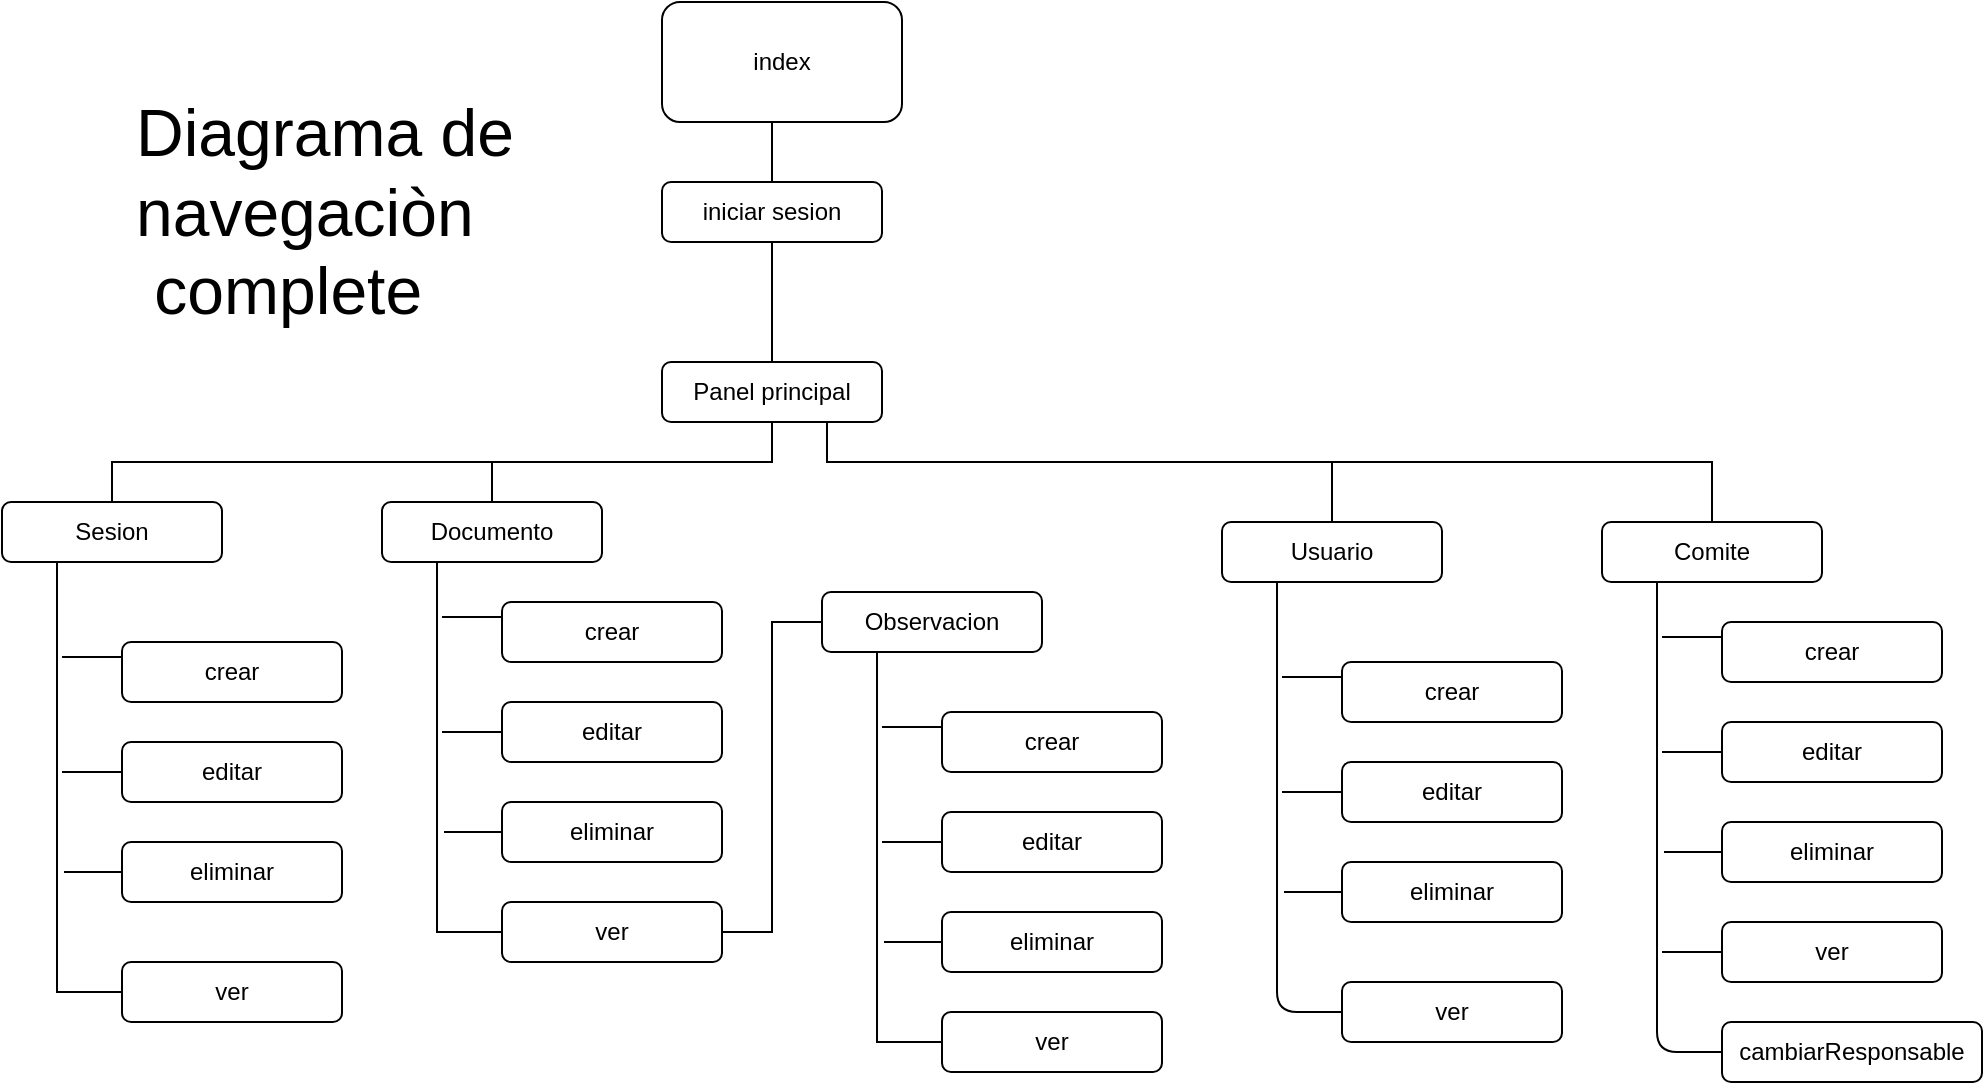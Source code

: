 <mxfile pages="4">
    <diagram id="9fHOdQ3UxAWjC8PaF1d9" name="completo">
        <mxGraphModel dx="548" dy="426" grid="1" gridSize="10" guides="1" tooltips="1" connect="1" arrows="1" fold="1" page="1" pageScale="1" pageWidth="827" pageHeight="1169" math="0" shadow="0">
            <root>
                <mxCell id="0"/>
                <mxCell id="1" parent="0"/>
                <mxCell id="a6P4ygkt9qD2NCZbTxZr-4" style="edgeStyle=orthogonalEdgeStyle;rounded=0;orthogonalLoop=1;jettySize=auto;html=1;exitX=0.5;exitY=1;exitDx=0;exitDy=0;entryX=0.5;entryY=0;entryDx=0;entryDy=0;endArrow=none;endFill=0;" parent="1" source="a6P4ygkt9qD2NCZbTxZr-1" target="a6P4ygkt9qD2NCZbTxZr-3" edge="1">
                    <mxGeometry relative="1" as="geometry"/>
                </mxCell>
                <mxCell id="a6P4ygkt9qD2NCZbTxZr-1" value="index" style="rounded=1;whiteSpace=wrap;html=1;" parent="1" vertex="1">
                    <mxGeometry x="360" y="20" width="120" height="60" as="geometry"/>
                </mxCell>
                <mxCell id="a6P4ygkt9qD2NCZbTxZr-3" value="iniciar sesion" style="rounded=1;whiteSpace=wrap;html=1;" parent="1" vertex="1">
                    <mxGeometry x="360" y="110" width="110" height="30" as="geometry"/>
                </mxCell>
                <mxCell id="a6P4ygkt9qD2NCZbTxZr-65" style="edgeStyle=orthogonalEdgeStyle;rounded=0;orthogonalLoop=1;jettySize=auto;html=1;exitX=0.5;exitY=1;exitDx=0;exitDy=0;endArrow=none;endFill=0;" parent="1" source="a6P4ygkt9qD2NCZbTxZr-32" target="a6P4ygkt9qD2NCZbTxZr-46" edge="1">
                    <mxGeometry relative="1" as="geometry"/>
                </mxCell>
                <mxCell id="a6P4ygkt9qD2NCZbTxZr-67" style="edgeStyle=orthogonalEdgeStyle;rounded=0;orthogonalLoop=1;jettySize=auto;html=1;exitX=0.5;exitY=0;exitDx=0;exitDy=0;entryX=0.5;entryY=1;entryDx=0;entryDy=0;endArrow=none;endFill=0;" parent="1" source="a6P4ygkt9qD2NCZbTxZr-32" target="a6P4ygkt9qD2NCZbTxZr-3" edge="1">
                    <mxGeometry relative="1" as="geometry"/>
                </mxCell>
                <mxCell id="a6P4ygkt9qD2NCZbTxZr-32" value="Panel principal" style="rounded=1;whiteSpace=wrap;html=1;" parent="1" vertex="1">
                    <mxGeometry x="360" y="200" width="110" height="30" as="geometry"/>
                </mxCell>
                <mxCell id="a6P4ygkt9qD2NCZbTxZr-43" style="edgeStyle=orthogonalEdgeStyle;rounded=0;orthogonalLoop=1;jettySize=auto;html=1;exitX=0.25;exitY=1;exitDx=0;exitDy=0;entryX=0;entryY=0.5;entryDx=0;entryDy=0;endArrow=none;endFill=0;" parent="1" source="a6P4ygkt9qD2NCZbTxZr-34" target="a6P4ygkt9qD2NCZbTxZr-42" edge="1">
                    <mxGeometry relative="1" as="geometry"/>
                </mxCell>
                <mxCell id="a6P4ygkt9qD2NCZbTxZr-66" style="edgeStyle=orthogonalEdgeStyle;rounded=0;orthogonalLoop=1;jettySize=auto;html=1;exitX=0.5;exitY=0;exitDx=0;exitDy=0;endArrow=none;endFill=0;" parent="1" source="a6P4ygkt9qD2NCZbTxZr-34" edge="1">
                    <mxGeometry relative="1" as="geometry">
                        <mxPoint x="275" y="250" as="targetPoint"/>
                    </mxGeometry>
                </mxCell>
                <mxCell id="a6P4ygkt9qD2NCZbTxZr-34" value="Documento" style="rounded=1;whiteSpace=wrap;html=1;" parent="1" vertex="1">
                    <mxGeometry x="220" y="270" width="110" height="30" as="geometry"/>
                </mxCell>
                <mxCell id="a6P4ygkt9qD2NCZbTxZr-64" style="edgeStyle=orthogonalEdgeStyle;rounded=0;orthogonalLoop=1;jettySize=auto;html=1;exitX=1;exitY=0.5;exitDx=0;exitDy=0;entryX=0;entryY=0.5;entryDx=0;entryDy=0;endArrow=none;endFill=0;" parent="1" source="a6P4ygkt9qD2NCZbTxZr-42" target="a6P4ygkt9qD2NCZbTxZr-55" edge="1">
                    <mxGeometry relative="1" as="geometry"/>
                </mxCell>
                <mxCell id="a6P4ygkt9qD2NCZbTxZr-42" value="ver" style="rounded=1;whiteSpace=wrap;html=1;" parent="1" vertex="1">
                    <mxGeometry x="280" y="470" width="110" height="30" as="geometry"/>
                </mxCell>
                <mxCell id="a6P4ygkt9qD2NCZbTxZr-45" style="edgeStyle=orthogonalEdgeStyle;rounded=0;orthogonalLoop=1;jettySize=auto;html=1;exitX=0.25;exitY=1;exitDx=0;exitDy=0;entryX=0;entryY=0.5;entryDx=0;entryDy=0;endArrow=none;endFill=0;" parent="1" source="a6P4ygkt9qD2NCZbTxZr-46" target="a6P4ygkt9qD2NCZbTxZr-53" edge="1">
                    <mxGeometry relative="1" as="geometry"/>
                </mxCell>
                <mxCell id="a6P4ygkt9qD2NCZbTxZr-46" value="Sesion" style="rounded=1;whiteSpace=wrap;html=1;" parent="1" vertex="1">
                    <mxGeometry x="30" y="270" width="110" height="30" as="geometry"/>
                </mxCell>
                <mxCell id="a6P4ygkt9qD2NCZbTxZr-53" value="ver" style="rounded=1;whiteSpace=wrap;html=1;" parent="1" vertex="1">
                    <mxGeometry x="90" y="500" width="110" height="30" as="geometry"/>
                </mxCell>
                <mxCell id="a6P4ygkt9qD2NCZbTxZr-54" style="edgeStyle=orthogonalEdgeStyle;rounded=0;orthogonalLoop=1;jettySize=auto;html=1;exitX=0.25;exitY=1;exitDx=0;exitDy=0;entryX=0;entryY=0.5;entryDx=0;entryDy=0;endArrow=none;endFill=0;" parent="1" source="a6P4ygkt9qD2NCZbTxZr-55" target="a6P4ygkt9qD2NCZbTxZr-62" edge="1">
                    <mxGeometry relative="1" as="geometry"/>
                </mxCell>
                <mxCell id="a6P4ygkt9qD2NCZbTxZr-55" value="Observacion" style="rounded=1;whiteSpace=wrap;html=1;" parent="1" vertex="1">
                    <mxGeometry x="440" y="315" width="110" height="30" as="geometry"/>
                </mxCell>
                <mxCell id="a6P4ygkt9qD2NCZbTxZr-56" style="edgeStyle=orthogonalEdgeStyle;rounded=0;orthogonalLoop=1;jettySize=auto;html=1;exitX=0;exitY=0.25;exitDx=0;exitDy=0;endArrow=none;endFill=0;" parent="1" source="a6P4ygkt9qD2NCZbTxZr-57" edge="1">
                    <mxGeometry relative="1" as="geometry">
                        <mxPoint x="470" y="383" as="targetPoint"/>
                    </mxGeometry>
                </mxCell>
                <mxCell id="a6P4ygkt9qD2NCZbTxZr-57" value="crear" style="rounded=1;whiteSpace=wrap;html=1;" parent="1" vertex="1">
                    <mxGeometry x="500" y="375" width="110" height="30" as="geometry"/>
                </mxCell>
                <mxCell id="a6P4ygkt9qD2NCZbTxZr-58" style="edgeStyle=orthogonalEdgeStyle;rounded=0;orthogonalLoop=1;jettySize=auto;html=1;exitX=0;exitY=0.5;exitDx=0;exitDy=0;endArrow=none;endFill=0;" parent="1" source="a6P4ygkt9qD2NCZbTxZr-59" edge="1">
                    <mxGeometry relative="1" as="geometry">
                        <mxPoint x="470" y="440" as="targetPoint"/>
                    </mxGeometry>
                </mxCell>
                <mxCell id="a6P4ygkt9qD2NCZbTxZr-59" value="editar" style="rounded=1;whiteSpace=wrap;html=1;" parent="1" vertex="1">
                    <mxGeometry x="500" y="425" width="110" height="30" as="geometry"/>
                </mxCell>
                <mxCell id="a6P4ygkt9qD2NCZbTxZr-60" style="edgeStyle=orthogonalEdgeStyle;rounded=0;orthogonalLoop=1;jettySize=auto;html=1;exitX=0;exitY=0.5;exitDx=0;exitDy=0;endArrow=none;endFill=0;" parent="1" source="a6P4ygkt9qD2NCZbTxZr-61" edge="1">
                    <mxGeometry relative="1" as="geometry">
                        <mxPoint x="471" y="490" as="targetPoint"/>
                    </mxGeometry>
                </mxCell>
                <mxCell id="a6P4ygkt9qD2NCZbTxZr-61" value="eliminar" style="rounded=1;whiteSpace=wrap;html=1;" parent="1" vertex="1">
                    <mxGeometry x="500" y="475" width="110" height="30" as="geometry"/>
                </mxCell>
                <mxCell id="a6P4ygkt9qD2NCZbTxZr-62" value="ver" style="rounded=1;whiteSpace=wrap;html=1;" parent="1" vertex="1">
                    <mxGeometry x="500" y="525" width="110" height="30" as="geometry"/>
                </mxCell>
                <mxCell id="dcE9XTPxHF8bIKe-VJWK-1" style="edgeStyle=orthogonalEdgeStyle;rounded=0;orthogonalLoop=1;jettySize=auto;html=1;exitX=0;exitY=0.25;exitDx=0;exitDy=0;endArrow=none;endFill=0;" parent="1" source="dcE9XTPxHF8bIKe-VJWK-2" edge="1">
                    <mxGeometry relative="1" as="geometry">
                        <mxPoint x="250" y="328" as="targetPoint"/>
                    </mxGeometry>
                </mxCell>
                <mxCell id="dcE9XTPxHF8bIKe-VJWK-2" value="crear" style="rounded=1;whiteSpace=wrap;html=1;" parent="1" vertex="1">
                    <mxGeometry x="280" y="320" width="110" height="30" as="geometry"/>
                </mxCell>
                <mxCell id="dcE9XTPxHF8bIKe-VJWK-3" style="edgeStyle=orthogonalEdgeStyle;rounded=0;orthogonalLoop=1;jettySize=auto;html=1;exitX=0;exitY=0.5;exitDx=0;exitDy=0;endArrow=none;endFill=0;" parent="1" source="dcE9XTPxHF8bIKe-VJWK-4" edge="1">
                    <mxGeometry relative="1" as="geometry">
                        <mxPoint x="250" y="385" as="targetPoint"/>
                    </mxGeometry>
                </mxCell>
                <mxCell id="dcE9XTPxHF8bIKe-VJWK-4" value="editar" style="rounded=1;whiteSpace=wrap;html=1;" parent="1" vertex="1">
                    <mxGeometry x="280" y="370" width="110" height="30" as="geometry"/>
                </mxCell>
                <mxCell id="dcE9XTPxHF8bIKe-VJWK-5" style="edgeStyle=orthogonalEdgeStyle;rounded=0;orthogonalLoop=1;jettySize=auto;html=1;exitX=0;exitY=0.5;exitDx=0;exitDy=0;endArrow=none;endFill=0;" parent="1" source="dcE9XTPxHF8bIKe-VJWK-6" edge="1">
                    <mxGeometry relative="1" as="geometry">
                        <mxPoint x="251" y="435" as="targetPoint"/>
                    </mxGeometry>
                </mxCell>
                <mxCell id="dcE9XTPxHF8bIKe-VJWK-6" value="eliminar" style="rounded=1;whiteSpace=wrap;html=1;" parent="1" vertex="1">
                    <mxGeometry x="280" y="420" width="110" height="30" as="geometry"/>
                </mxCell>
                <mxCell id="dcE9XTPxHF8bIKe-VJWK-19" style="edgeStyle=orthogonalEdgeStyle;rounded=0;orthogonalLoop=1;jettySize=auto;html=1;exitX=0;exitY=0.25;exitDx=0;exitDy=0;endArrow=none;endFill=0;" parent="1" source="dcE9XTPxHF8bIKe-VJWK-20" edge="1">
                    <mxGeometry relative="1" as="geometry">
                        <mxPoint x="60" y="348" as="targetPoint"/>
                    </mxGeometry>
                </mxCell>
                <mxCell id="dcE9XTPxHF8bIKe-VJWK-20" value="crear" style="rounded=1;whiteSpace=wrap;html=1;" parent="1" vertex="1">
                    <mxGeometry x="90" y="340" width="110" height="30" as="geometry"/>
                </mxCell>
                <mxCell id="dcE9XTPxHF8bIKe-VJWK-21" style="edgeStyle=orthogonalEdgeStyle;rounded=0;orthogonalLoop=1;jettySize=auto;html=1;exitX=0;exitY=0.5;exitDx=0;exitDy=0;endArrow=none;endFill=0;" parent="1" source="dcE9XTPxHF8bIKe-VJWK-22" edge="1">
                    <mxGeometry relative="1" as="geometry">
                        <mxPoint x="60" y="405" as="targetPoint"/>
                    </mxGeometry>
                </mxCell>
                <mxCell id="dcE9XTPxHF8bIKe-VJWK-22" value="editar" style="rounded=1;whiteSpace=wrap;html=1;" parent="1" vertex="1">
                    <mxGeometry x="90" y="390" width="110" height="30" as="geometry"/>
                </mxCell>
                <mxCell id="dcE9XTPxHF8bIKe-VJWK-23" style="edgeStyle=orthogonalEdgeStyle;rounded=0;orthogonalLoop=1;jettySize=auto;html=1;exitX=0;exitY=0.5;exitDx=0;exitDy=0;endArrow=none;endFill=0;" parent="1" source="dcE9XTPxHF8bIKe-VJWK-24" edge="1">
                    <mxGeometry relative="1" as="geometry">
                        <mxPoint x="61" y="455" as="targetPoint"/>
                    </mxGeometry>
                </mxCell>
                <mxCell id="dcE9XTPxHF8bIKe-VJWK-24" value="eliminar" style="rounded=1;whiteSpace=wrap;html=1;" parent="1" vertex="1">
                    <mxGeometry x="90" y="440" width="110" height="30" as="geometry"/>
                </mxCell>
                <mxCell id="WaPpYcPQ4JmIxxQoSLb1-1" value="&lt;font style=&quot;font-size: 33px;&quot;&gt;Diagrama de &lt;br&gt;navegaciòn&lt;br&gt;&amp;nbsp;complete&lt;/font&gt;" style="text;html=1;align=left;verticalAlign=middle;resizable=0;points=[];autosize=1;strokeColor=none;fillColor=none;rounded=1;" parent="1" vertex="1">
                    <mxGeometry x="95" y="90" width="200" height="70" as="geometry"/>
                </mxCell>
                <mxCell id="Rpd68N-dvQxp9vi33j69-1" style="edgeStyle=orthogonalEdgeStyle;rounded=1;orthogonalLoop=1;jettySize=auto;html=1;exitX=0.25;exitY=1;exitDx=0;exitDy=0;entryX=0;entryY=0.5;entryDx=0;entryDy=0;endArrow=none;endFill=0;" parent="1" source="Rpd68N-dvQxp9vi33j69-2" target="Rpd68N-dvQxp9vi33j69-3" edge="1">
                    <mxGeometry relative="1" as="geometry"/>
                </mxCell>
                <mxCell id="Rpd68N-dvQxp9vi33j69-21" style="edgeStyle=orthogonalEdgeStyle;rounded=0;orthogonalLoop=1;jettySize=auto;html=1;exitX=0.5;exitY=0;exitDx=0;exitDy=0;entryX=0.75;entryY=1;entryDx=0;entryDy=0;endArrow=none;endFill=0;" parent="1" source="Rpd68N-dvQxp9vi33j69-2" target="a6P4ygkt9qD2NCZbTxZr-32" edge="1">
                    <mxGeometry relative="1" as="geometry">
                        <Array as="points">
                            <mxPoint x="885" y="250"/>
                            <mxPoint x="443" y="250"/>
                        </Array>
                    </mxGeometry>
                </mxCell>
                <mxCell id="Rpd68N-dvQxp9vi33j69-2" value="Comite" style="rounded=1;whiteSpace=wrap;html=1;" parent="1" vertex="1">
                    <mxGeometry x="830" y="280" width="110" height="30" as="geometry"/>
                </mxCell>
                <mxCell id="Rpd68N-dvQxp9vi33j69-3" value="cambiarResponsable" style="rounded=1;whiteSpace=wrap;html=1;" parent="1" vertex="1">
                    <mxGeometry x="890" y="530" width="130" height="30" as="geometry"/>
                </mxCell>
                <mxCell id="Rpd68N-dvQxp9vi33j69-4" style="edgeStyle=orthogonalEdgeStyle;rounded=1;orthogonalLoop=1;jettySize=auto;html=1;exitX=0.25;exitY=1;exitDx=0;exitDy=0;entryX=0;entryY=0.5;entryDx=0;entryDy=0;endArrow=none;endFill=0;" parent="1" source="Rpd68N-dvQxp9vi33j69-5" target="Rpd68N-dvQxp9vi33j69-6" edge="1">
                    <mxGeometry relative="1" as="geometry"/>
                </mxCell>
                <mxCell id="Rpd68N-dvQxp9vi33j69-23" style="edgeStyle=orthogonalEdgeStyle;rounded=0;orthogonalLoop=1;jettySize=auto;html=1;exitX=0.5;exitY=0;exitDx=0;exitDy=0;endArrow=none;endFill=0;" parent="1" source="Rpd68N-dvQxp9vi33j69-5" edge="1">
                    <mxGeometry relative="1" as="geometry">
                        <mxPoint x="695" y="250" as="targetPoint"/>
                    </mxGeometry>
                </mxCell>
                <mxCell id="Rpd68N-dvQxp9vi33j69-5" value="Usuario" style="rounded=1;whiteSpace=wrap;html=1;" parent="1" vertex="1">
                    <mxGeometry x="640" y="280" width="110" height="30" as="geometry"/>
                </mxCell>
                <mxCell id="Rpd68N-dvQxp9vi33j69-6" value="ver" style="rounded=1;whiteSpace=wrap;html=1;" parent="1" vertex="1">
                    <mxGeometry x="700" y="510" width="110" height="30" as="geometry"/>
                </mxCell>
                <mxCell id="Rpd68N-dvQxp9vi33j69-7" style="edgeStyle=orthogonalEdgeStyle;rounded=1;orthogonalLoop=1;jettySize=auto;html=1;exitX=0;exitY=0.25;exitDx=0;exitDy=0;endArrow=none;endFill=0;" parent="1" source="Rpd68N-dvQxp9vi33j69-8" edge="1">
                    <mxGeometry relative="1" as="geometry">
                        <mxPoint x="860" y="338" as="targetPoint"/>
                    </mxGeometry>
                </mxCell>
                <mxCell id="Rpd68N-dvQxp9vi33j69-8" value="crear" style="rounded=1;whiteSpace=wrap;html=1;" parent="1" vertex="1">
                    <mxGeometry x="890" y="330" width="110" height="30" as="geometry"/>
                </mxCell>
                <mxCell id="Rpd68N-dvQxp9vi33j69-9" style="edgeStyle=orthogonalEdgeStyle;rounded=1;orthogonalLoop=1;jettySize=auto;html=1;exitX=0;exitY=0.5;exitDx=0;exitDy=0;endArrow=none;endFill=0;" parent="1" source="Rpd68N-dvQxp9vi33j69-10" edge="1">
                    <mxGeometry relative="1" as="geometry">
                        <mxPoint x="860" y="395" as="targetPoint"/>
                    </mxGeometry>
                </mxCell>
                <mxCell id="Rpd68N-dvQxp9vi33j69-10" value="editar" style="rounded=1;whiteSpace=wrap;html=1;" parent="1" vertex="1">
                    <mxGeometry x="890" y="380" width="110" height="30" as="geometry"/>
                </mxCell>
                <mxCell id="Rpd68N-dvQxp9vi33j69-11" style="edgeStyle=orthogonalEdgeStyle;rounded=1;orthogonalLoop=1;jettySize=auto;html=1;exitX=0;exitY=0.5;exitDx=0;exitDy=0;endArrow=none;endFill=0;" parent="1" source="Rpd68N-dvQxp9vi33j69-12" edge="1">
                    <mxGeometry relative="1" as="geometry">
                        <mxPoint x="861" y="445" as="targetPoint"/>
                    </mxGeometry>
                </mxCell>
                <mxCell id="Rpd68N-dvQxp9vi33j69-12" value="eliminar" style="rounded=1;whiteSpace=wrap;html=1;" parent="1" vertex="1">
                    <mxGeometry x="890" y="430" width="110" height="30" as="geometry"/>
                </mxCell>
                <mxCell id="Rpd68N-dvQxp9vi33j69-13" style="edgeStyle=orthogonalEdgeStyle;rounded=1;orthogonalLoop=1;jettySize=auto;html=1;exitX=0;exitY=0.25;exitDx=0;exitDy=0;endArrow=none;endFill=0;" parent="1" source="Rpd68N-dvQxp9vi33j69-14" edge="1">
                    <mxGeometry relative="1" as="geometry">
                        <mxPoint x="670" y="358" as="targetPoint"/>
                    </mxGeometry>
                </mxCell>
                <mxCell id="Rpd68N-dvQxp9vi33j69-14" value="crear" style="rounded=1;whiteSpace=wrap;html=1;" parent="1" vertex="1">
                    <mxGeometry x="700" y="350" width="110" height="30" as="geometry"/>
                </mxCell>
                <mxCell id="Rpd68N-dvQxp9vi33j69-15" style="edgeStyle=orthogonalEdgeStyle;rounded=1;orthogonalLoop=1;jettySize=auto;html=1;exitX=0;exitY=0.5;exitDx=0;exitDy=0;endArrow=none;endFill=0;" parent="1" source="Rpd68N-dvQxp9vi33j69-16" edge="1">
                    <mxGeometry relative="1" as="geometry">
                        <mxPoint x="670" y="415" as="targetPoint"/>
                    </mxGeometry>
                </mxCell>
                <mxCell id="Rpd68N-dvQxp9vi33j69-16" value="editar" style="rounded=1;whiteSpace=wrap;html=1;" parent="1" vertex="1">
                    <mxGeometry x="700" y="400" width="110" height="30" as="geometry"/>
                </mxCell>
                <mxCell id="Rpd68N-dvQxp9vi33j69-17" style="edgeStyle=orthogonalEdgeStyle;rounded=1;orthogonalLoop=1;jettySize=auto;html=1;exitX=0;exitY=0.5;exitDx=0;exitDy=0;endArrow=none;endFill=0;" parent="1" source="Rpd68N-dvQxp9vi33j69-18" edge="1">
                    <mxGeometry relative="1" as="geometry">
                        <mxPoint x="671" y="465" as="targetPoint"/>
                    </mxGeometry>
                </mxCell>
                <mxCell id="Rpd68N-dvQxp9vi33j69-18" value="eliminar" style="rounded=1;whiteSpace=wrap;html=1;" parent="1" vertex="1">
                    <mxGeometry x="700" y="450" width="110" height="30" as="geometry"/>
                </mxCell>
                <mxCell id="Rpd68N-dvQxp9vi33j69-19" style="edgeStyle=orthogonalEdgeStyle;rounded=1;orthogonalLoop=1;jettySize=auto;html=1;exitX=0;exitY=0.5;exitDx=0;exitDy=0;endArrow=none;endFill=0;" parent="1" source="Rpd68N-dvQxp9vi33j69-20" edge="1">
                    <mxGeometry relative="1" as="geometry">
                        <mxPoint x="860" y="495" as="targetPoint"/>
                    </mxGeometry>
                </mxCell>
                <mxCell id="Rpd68N-dvQxp9vi33j69-20" value="ver" style="rounded=1;whiteSpace=wrap;html=1;" parent="1" vertex="1">
                    <mxGeometry x="890" y="480" width="110" height="30" as="geometry"/>
                </mxCell>
            </root>
        </mxGraphModel>
    </diagram>
    <diagram id="g_sGbNfbyA7Xp6G8sX6l" name="miembro">
        <mxGraphModel dx="548" dy="426" grid="1" gridSize="10" guides="1" tooltips="1" connect="1" arrows="1" fold="1" page="1" pageScale="1" pageWidth="827" pageHeight="1169" math="0" shadow="0">
            <root>
                <mxCell id="Cv8GT7_U2edV0fIswB9a-0"/>
                <mxCell id="Cv8GT7_U2edV0fIswB9a-1" parent="Cv8GT7_U2edV0fIswB9a-0"/>
                <mxCell id="31vKIqLDI2SIrUY8uzIa-0" style="edgeStyle=orthogonalEdgeStyle;rounded=0;orthogonalLoop=1;jettySize=auto;html=1;exitX=0.5;exitY=1;exitDx=0;exitDy=0;entryX=0.5;entryY=0;entryDx=0;entryDy=0;endArrow=none;endFill=0;" parent="Cv8GT7_U2edV0fIswB9a-1" source="31vKIqLDI2SIrUY8uzIa-1" target="31vKIqLDI2SIrUY8uzIa-2" edge="1">
                    <mxGeometry relative="1" as="geometry"/>
                </mxCell>
                <mxCell id="31vKIqLDI2SIrUY8uzIa-1" value="index" style="rounded=1;whiteSpace=wrap;html=1;" parent="Cv8GT7_U2edV0fIswB9a-1" vertex="1">
                    <mxGeometry x="390" y="20" width="120" height="60" as="geometry"/>
                </mxCell>
                <mxCell id="31vKIqLDI2SIrUY8uzIa-2" value="iniciar sesion" style="rounded=1;whiteSpace=wrap;html=1;" parent="Cv8GT7_U2edV0fIswB9a-1" vertex="1">
                    <mxGeometry x="390" y="110" width="110" height="30" as="geometry"/>
                </mxCell>
                <mxCell id="31vKIqLDI2SIrUY8uzIa-3" style="edgeStyle=orthogonalEdgeStyle;rounded=0;orthogonalLoop=1;jettySize=auto;html=1;exitX=0.5;exitY=1;exitDx=0;exitDy=0;endArrow=none;endFill=0;" parent="Cv8GT7_U2edV0fIswB9a-1" source="31vKIqLDI2SIrUY8uzIa-5" target="31vKIqLDI2SIrUY8uzIa-12" edge="1">
                    <mxGeometry relative="1" as="geometry"/>
                </mxCell>
                <mxCell id="31vKIqLDI2SIrUY8uzIa-4" style="edgeStyle=orthogonalEdgeStyle;rounded=0;orthogonalLoop=1;jettySize=auto;html=1;exitX=0.5;exitY=0;exitDx=0;exitDy=0;entryX=0.5;entryY=1;entryDx=0;entryDy=0;endArrow=none;endFill=0;" parent="Cv8GT7_U2edV0fIswB9a-1" source="31vKIqLDI2SIrUY8uzIa-5" target="31vKIqLDI2SIrUY8uzIa-2" edge="1">
                    <mxGeometry relative="1" as="geometry"/>
                </mxCell>
                <mxCell id="31vKIqLDI2SIrUY8uzIa-5" value="Panel principal" style="rounded=1;whiteSpace=wrap;html=1;" parent="Cv8GT7_U2edV0fIswB9a-1" vertex="1">
                    <mxGeometry x="390" y="200" width="110" height="30" as="geometry"/>
                </mxCell>
                <mxCell id="31vKIqLDI2SIrUY8uzIa-6" style="edgeStyle=orthogonalEdgeStyle;rounded=0;orthogonalLoop=1;jettySize=auto;html=1;exitX=0.25;exitY=1;exitDx=0;exitDy=0;entryX=0;entryY=0.5;entryDx=0;entryDy=0;endArrow=none;endFill=0;" parent="Cv8GT7_U2edV0fIswB9a-1" source="31vKIqLDI2SIrUY8uzIa-8" target="31vKIqLDI2SIrUY8uzIa-10" edge="1">
                    <mxGeometry relative="1" as="geometry"/>
                </mxCell>
                <mxCell id="31vKIqLDI2SIrUY8uzIa-7" style="edgeStyle=orthogonalEdgeStyle;rounded=0;orthogonalLoop=1;jettySize=auto;html=1;exitX=0.5;exitY=0;exitDx=0;exitDy=0;endArrow=none;endFill=0;" parent="Cv8GT7_U2edV0fIswB9a-1" source="31vKIqLDI2SIrUY8uzIa-8" edge="1">
                    <mxGeometry relative="1" as="geometry">
                        <mxPoint x="305" y="250" as="targetPoint"/>
                    </mxGeometry>
                </mxCell>
                <mxCell id="31vKIqLDI2SIrUY8uzIa-8" value="Documento" style="rounded=1;whiteSpace=wrap;html=1;" parent="Cv8GT7_U2edV0fIswB9a-1" vertex="1">
                    <mxGeometry x="250" y="270" width="110" height="30" as="geometry"/>
                </mxCell>
                <mxCell id="31vKIqLDI2SIrUY8uzIa-9" style="edgeStyle=orthogonalEdgeStyle;rounded=0;orthogonalLoop=1;jettySize=auto;html=1;exitX=1;exitY=0.5;exitDx=0;exitDy=0;entryX=0;entryY=0.5;entryDx=0;entryDy=0;endArrow=none;endFill=0;" parent="Cv8GT7_U2edV0fIswB9a-1" source="31vKIqLDI2SIrUY8uzIa-10" target="31vKIqLDI2SIrUY8uzIa-15" edge="1">
                    <mxGeometry relative="1" as="geometry"/>
                </mxCell>
                <mxCell id="31vKIqLDI2SIrUY8uzIa-10" value="ver" style="rounded=1;whiteSpace=wrap;html=1;" parent="Cv8GT7_U2edV0fIswB9a-1" vertex="1">
                    <mxGeometry x="390" y="320" width="110" height="30" as="geometry"/>
                </mxCell>
                <mxCell id="31vKIqLDI2SIrUY8uzIa-11" style="edgeStyle=orthogonalEdgeStyle;rounded=0;orthogonalLoop=1;jettySize=auto;html=1;exitX=0.25;exitY=1;exitDx=0;exitDy=0;entryX=0;entryY=0.5;entryDx=0;entryDy=0;endArrow=none;endFill=0;" parent="Cv8GT7_U2edV0fIswB9a-1" source="31vKIqLDI2SIrUY8uzIa-12" target="31vKIqLDI2SIrUY8uzIa-13" edge="1">
                    <mxGeometry relative="1" as="geometry"/>
                </mxCell>
                <mxCell id="31vKIqLDI2SIrUY8uzIa-12" value="Sesion" style="rounded=1;whiteSpace=wrap;html=1;" parent="Cv8GT7_U2edV0fIswB9a-1" vertex="1">
                    <mxGeometry x="60" y="270" width="110" height="30" as="geometry"/>
                </mxCell>
                <mxCell id="31vKIqLDI2SIrUY8uzIa-13" value="ver" style="rounded=1;whiteSpace=wrap;html=1;" parent="Cv8GT7_U2edV0fIswB9a-1" vertex="1">
                    <mxGeometry x="110" y="320" width="110" height="30" as="geometry"/>
                </mxCell>
                <mxCell id="31vKIqLDI2SIrUY8uzIa-14" style="edgeStyle=orthogonalEdgeStyle;rounded=0;orthogonalLoop=1;jettySize=auto;html=1;exitX=0.25;exitY=1;exitDx=0;exitDy=0;entryX=0;entryY=0.5;entryDx=0;entryDy=0;endArrow=none;endFill=0;" parent="Cv8GT7_U2edV0fIswB9a-1" source="31vKIqLDI2SIrUY8uzIa-15" target="31vKIqLDI2SIrUY8uzIa-22" edge="1">
                    <mxGeometry relative="1" as="geometry"/>
                </mxCell>
                <mxCell id="31vKIqLDI2SIrUY8uzIa-15" value="Observacion" style="rounded=1;whiteSpace=wrap;html=1;" parent="Cv8GT7_U2edV0fIswB9a-1" vertex="1">
                    <mxGeometry x="570" y="165" width="110" height="30" as="geometry"/>
                </mxCell>
                <mxCell id="31vKIqLDI2SIrUY8uzIa-16" style="edgeStyle=orthogonalEdgeStyle;rounded=0;orthogonalLoop=1;jettySize=auto;html=1;exitX=0;exitY=0.25;exitDx=0;exitDy=0;endArrow=none;endFill=0;" parent="Cv8GT7_U2edV0fIswB9a-1" source="31vKIqLDI2SIrUY8uzIa-17" edge="1">
                    <mxGeometry relative="1" as="geometry">
                        <mxPoint x="600" y="233" as="targetPoint"/>
                    </mxGeometry>
                </mxCell>
                <mxCell id="31vKIqLDI2SIrUY8uzIa-17" value="crear" style="rounded=1;whiteSpace=wrap;html=1;" parent="Cv8GT7_U2edV0fIswB9a-1" vertex="1">
                    <mxGeometry x="630" y="225" width="110" height="30" as="geometry"/>
                </mxCell>
                <mxCell id="31vKIqLDI2SIrUY8uzIa-18" style="edgeStyle=orthogonalEdgeStyle;rounded=0;orthogonalLoop=1;jettySize=auto;html=1;exitX=0;exitY=0.5;exitDx=0;exitDy=0;endArrow=none;endFill=0;" parent="Cv8GT7_U2edV0fIswB9a-1" source="31vKIqLDI2SIrUY8uzIa-19" edge="1">
                    <mxGeometry relative="1" as="geometry">
                        <mxPoint x="600" y="290" as="targetPoint"/>
                    </mxGeometry>
                </mxCell>
                <mxCell id="31vKIqLDI2SIrUY8uzIa-19" value="editar" style="rounded=1;whiteSpace=wrap;html=1;" parent="Cv8GT7_U2edV0fIswB9a-1" vertex="1">
                    <mxGeometry x="630" y="275" width="110" height="30" as="geometry"/>
                </mxCell>
                <mxCell id="31vKIqLDI2SIrUY8uzIa-20" style="edgeStyle=orthogonalEdgeStyle;rounded=0;orthogonalLoop=1;jettySize=auto;html=1;exitX=0;exitY=0.5;exitDx=0;exitDy=0;endArrow=none;endFill=0;" parent="Cv8GT7_U2edV0fIswB9a-1" source="31vKIqLDI2SIrUY8uzIa-21" edge="1">
                    <mxGeometry relative="1" as="geometry">
                        <mxPoint x="601" y="340" as="targetPoint"/>
                    </mxGeometry>
                </mxCell>
                <mxCell id="31vKIqLDI2SIrUY8uzIa-21" value="eliminar" style="rounded=1;whiteSpace=wrap;html=1;" parent="Cv8GT7_U2edV0fIswB9a-1" vertex="1">
                    <mxGeometry x="630" y="325" width="110" height="30" as="geometry"/>
                </mxCell>
                <mxCell id="31vKIqLDI2SIrUY8uzIa-22" value="ver" style="rounded=1;whiteSpace=wrap;html=1;" parent="Cv8GT7_U2edV0fIswB9a-1" vertex="1">
                    <mxGeometry x="630" y="375" width="110" height="30" as="geometry"/>
                </mxCell>
                <mxCell id="31vKIqLDI2SIrUY8uzIa-23" value="&lt;font style=&quot;font-size: 33px;&quot;&gt;Miembro&lt;/font&gt;" style="text;html=1;align=center;verticalAlign=middle;resizable=0;points=[];autosize=1;strokeColor=none;fillColor=none;rounded=1;" parent="Cv8GT7_U2edV0fIswB9a-1" vertex="1">
                    <mxGeometry x="140" y="110" width="140" height="30" as="geometry"/>
                </mxCell>
            </root>
        </mxGraphModel>
    </diagram>
    <diagram id="G-ujr9ZBBBnkSzVr7iEF" name="responsable">
        <mxGraphModel dx="548" dy="426" grid="1" gridSize="10" guides="1" tooltips="1" connect="1" arrows="1" fold="1" page="1" pageScale="1" pageWidth="827" pageHeight="1169" math="0" shadow="0">
            <root>
                <mxCell id="fcdfDb8ShnUz88SvbbPk-0"/>
                <mxCell id="fcdfDb8ShnUz88SvbbPk-1" parent="fcdfDb8ShnUz88SvbbPk-0"/>
                <mxCell id="iOkUQeaS86H1J2l_D4er-0" style="edgeStyle=orthogonalEdgeStyle;rounded=0;orthogonalLoop=1;jettySize=auto;html=1;exitX=0.5;exitY=1;exitDx=0;exitDy=0;entryX=0.5;entryY=0;entryDx=0;entryDy=0;endArrow=none;endFill=0;" parent="fcdfDb8ShnUz88SvbbPk-1" source="iOkUQeaS86H1J2l_D4er-1" target="iOkUQeaS86H1J2l_D4er-2" edge="1">
                    <mxGeometry relative="1" as="geometry"/>
                </mxCell>
                <mxCell id="iOkUQeaS86H1J2l_D4er-1" value="index" style="rounded=1;whiteSpace=wrap;html=1;" parent="fcdfDb8ShnUz88SvbbPk-1" vertex="1">
                    <mxGeometry x="360" y="20" width="120" height="60" as="geometry"/>
                </mxCell>
                <mxCell id="iOkUQeaS86H1J2l_D4er-2" value="iniciar sesion" style="rounded=1;whiteSpace=wrap;html=1;" parent="fcdfDb8ShnUz88SvbbPk-1" vertex="1">
                    <mxGeometry x="360" y="110" width="110" height="30" as="geometry"/>
                </mxCell>
                <mxCell id="iOkUQeaS86H1J2l_D4er-3" style="edgeStyle=orthogonalEdgeStyle;rounded=0;orthogonalLoop=1;jettySize=auto;html=1;exitX=0.5;exitY=1;exitDx=0;exitDy=0;endArrow=none;endFill=0;" parent="fcdfDb8ShnUz88SvbbPk-1" source="iOkUQeaS86H1J2l_D4er-5" target="iOkUQeaS86H1J2l_D4er-12" edge="1">
                    <mxGeometry relative="1" as="geometry"/>
                </mxCell>
                <mxCell id="iOkUQeaS86H1J2l_D4er-4" style="edgeStyle=orthogonalEdgeStyle;rounded=0;orthogonalLoop=1;jettySize=auto;html=1;exitX=0.5;exitY=0;exitDx=0;exitDy=0;entryX=0.5;entryY=1;entryDx=0;entryDy=0;endArrow=none;endFill=0;" parent="fcdfDb8ShnUz88SvbbPk-1" source="iOkUQeaS86H1J2l_D4er-5" target="iOkUQeaS86H1J2l_D4er-2" edge="1">
                    <mxGeometry relative="1" as="geometry"/>
                </mxCell>
                <mxCell id="iOkUQeaS86H1J2l_D4er-5" value="Panel principal" style="rounded=1;whiteSpace=wrap;html=1;" parent="fcdfDb8ShnUz88SvbbPk-1" vertex="1">
                    <mxGeometry x="360" y="200" width="110" height="30" as="geometry"/>
                </mxCell>
                <mxCell id="iOkUQeaS86H1J2l_D4er-6" style="edgeStyle=orthogonalEdgeStyle;rounded=0;orthogonalLoop=1;jettySize=auto;html=1;exitX=0.25;exitY=1;exitDx=0;exitDy=0;entryX=0;entryY=0.5;entryDx=0;entryDy=0;endArrow=none;endFill=0;" parent="fcdfDb8ShnUz88SvbbPk-1" source="iOkUQeaS86H1J2l_D4er-8" target="iOkUQeaS86H1J2l_D4er-10" edge="1">
                    <mxGeometry relative="1" as="geometry"/>
                </mxCell>
                <mxCell id="iOkUQeaS86H1J2l_D4er-7" style="edgeStyle=orthogonalEdgeStyle;rounded=0;orthogonalLoop=1;jettySize=auto;html=1;exitX=0.5;exitY=0;exitDx=0;exitDy=0;endArrow=none;endFill=0;" parent="fcdfDb8ShnUz88SvbbPk-1" source="iOkUQeaS86H1J2l_D4er-8" edge="1">
                    <mxGeometry relative="1" as="geometry">
                        <mxPoint x="275" y="250" as="targetPoint"/>
                    </mxGeometry>
                </mxCell>
                <mxCell id="iOkUQeaS86H1J2l_D4er-8" value="Documento" style="rounded=1;whiteSpace=wrap;html=1;" parent="fcdfDb8ShnUz88SvbbPk-1" vertex="1">
                    <mxGeometry x="220" y="270" width="110" height="30" as="geometry"/>
                </mxCell>
                <mxCell id="iOkUQeaS86H1J2l_D4er-9" style="edgeStyle=orthogonalEdgeStyle;rounded=0;orthogonalLoop=1;jettySize=auto;html=1;exitX=1;exitY=0.5;exitDx=0;exitDy=0;entryX=0;entryY=0.5;entryDx=0;entryDy=0;endArrow=none;endFill=0;" parent="fcdfDb8ShnUz88SvbbPk-1" source="iOkUQeaS86H1J2l_D4er-10" target="iOkUQeaS86H1J2l_D4er-15" edge="1">
                    <mxGeometry relative="1" as="geometry"/>
                </mxCell>
                <mxCell id="iOkUQeaS86H1J2l_D4er-10" value="ver" style="rounded=1;whiteSpace=wrap;html=1;" parent="fcdfDb8ShnUz88SvbbPk-1" vertex="1">
                    <mxGeometry x="280" y="410" width="110" height="30" as="geometry"/>
                </mxCell>
                <mxCell id="iOkUQeaS86H1J2l_D4er-11" style="edgeStyle=orthogonalEdgeStyle;rounded=0;orthogonalLoop=1;jettySize=auto;html=1;exitX=0.25;exitY=1;exitDx=0;exitDy=0;entryX=0;entryY=0.5;entryDx=0;entryDy=0;endArrow=none;endFill=0;" parent="fcdfDb8ShnUz88SvbbPk-1" source="iOkUQeaS86H1J2l_D4er-12" target="iOkUQeaS86H1J2l_D4er-13" edge="1">
                    <mxGeometry relative="1" as="geometry"/>
                </mxCell>
                <mxCell id="iOkUQeaS86H1J2l_D4er-12" value="Sesion" style="rounded=1;whiteSpace=wrap;html=1;" parent="fcdfDb8ShnUz88SvbbPk-1" vertex="1">
                    <mxGeometry x="30" y="270" width="110" height="30" as="geometry"/>
                </mxCell>
                <mxCell id="iOkUQeaS86H1J2l_D4er-13" value="ver" style="rounded=1;whiteSpace=wrap;html=1;" parent="fcdfDb8ShnUz88SvbbPk-1" vertex="1">
                    <mxGeometry x="90" y="440" width="110" height="30" as="geometry"/>
                </mxCell>
                <mxCell id="iOkUQeaS86H1J2l_D4er-14" style="edgeStyle=orthogonalEdgeStyle;rounded=0;orthogonalLoop=1;jettySize=auto;html=1;exitX=0.25;exitY=1;exitDx=0;exitDy=0;entryX=0;entryY=0.5;entryDx=0;entryDy=0;endArrow=none;endFill=0;" parent="fcdfDb8ShnUz88SvbbPk-1" source="iOkUQeaS86H1J2l_D4er-15" target="iOkUQeaS86H1J2l_D4er-22" edge="1">
                    <mxGeometry relative="1" as="geometry"/>
                </mxCell>
                <mxCell id="iOkUQeaS86H1J2l_D4er-15" value="Observacion" style="rounded=1;whiteSpace=wrap;html=1;" parent="fcdfDb8ShnUz88SvbbPk-1" vertex="1">
                    <mxGeometry x="530" y="300" width="110" height="30" as="geometry"/>
                </mxCell>
                <mxCell id="iOkUQeaS86H1J2l_D4er-16" style="edgeStyle=orthogonalEdgeStyle;rounded=0;orthogonalLoop=1;jettySize=auto;html=1;exitX=0;exitY=0.25;exitDx=0;exitDy=0;endArrow=none;endFill=0;" parent="fcdfDb8ShnUz88SvbbPk-1" source="iOkUQeaS86H1J2l_D4er-17" edge="1">
                    <mxGeometry relative="1" as="geometry">
                        <mxPoint x="560" y="368" as="targetPoint"/>
                    </mxGeometry>
                </mxCell>
                <mxCell id="iOkUQeaS86H1J2l_D4er-17" value="crear" style="rounded=1;whiteSpace=wrap;html=1;" parent="fcdfDb8ShnUz88SvbbPk-1" vertex="1">
                    <mxGeometry x="590" y="360" width="110" height="30" as="geometry"/>
                </mxCell>
                <mxCell id="iOkUQeaS86H1J2l_D4er-18" style="edgeStyle=orthogonalEdgeStyle;rounded=0;orthogonalLoop=1;jettySize=auto;html=1;exitX=0;exitY=0.5;exitDx=0;exitDy=0;endArrow=none;endFill=0;" parent="fcdfDb8ShnUz88SvbbPk-1" source="iOkUQeaS86H1J2l_D4er-19" edge="1">
                    <mxGeometry relative="1" as="geometry">
                        <mxPoint x="560" y="425" as="targetPoint"/>
                    </mxGeometry>
                </mxCell>
                <mxCell id="iOkUQeaS86H1J2l_D4er-19" value="editar" style="rounded=1;whiteSpace=wrap;html=1;" parent="fcdfDb8ShnUz88SvbbPk-1" vertex="1">
                    <mxGeometry x="590" y="410" width="110" height="30" as="geometry"/>
                </mxCell>
                <mxCell id="iOkUQeaS86H1J2l_D4er-20" style="edgeStyle=orthogonalEdgeStyle;rounded=0;orthogonalLoop=1;jettySize=auto;html=1;exitX=0;exitY=0.5;exitDx=0;exitDy=0;endArrow=none;endFill=0;" parent="fcdfDb8ShnUz88SvbbPk-1" source="iOkUQeaS86H1J2l_D4er-21" edge="1">
                    <mxGeometry relative="1" as="geometry">
                        <mxPoint x="561" y="475" as="targetPoint"/>
                    </mxGeometry>
                </mxCell>
                <mxCell id="iOkUQeaS86H1J2l_D4er-21" value="eliminar" style="rounded=1;whiteSpace=wrap;html=1;" parent="fcdfDb8ShnUz88SvbbPk-1" vertex="1">
                    <mxGeometry x="590" y="460" width="110" height="30" as="geometry"/>
                </mxCell>
                <mxCell id="iOkUQeaS86H1J2l_D4er-22" value="ver" style="rounded=1;whiteSpace=wrap;html=1;" parent="fcdfDb8ShnUz88SvbbPk-1" vertex="1">
                    <mxGeometry x="590" y="510" width="110" height="30" as="geometry"/>
                </mxCell>
                <mxCell id="iOkUQeaS86H1J2l_D4er-23" style="edgeStyle=orthogonalEdgeStyle;rounded=0;orthogonalLoop=1;jettySize=auto;html=1;exitX=0;exitY=0.25;exitDx=0;exitDy=0;endArrow=none;endFill=0;" parent="fcdfDb8ShnUz88SvbbPk-1" source="iOkUQeaS86H1J2l_D4er-24" edge="1">
                    <mxGeometry relative="1" as="geometry">
                        <mxPoint x="250" y="328" as="targetPoint"/>
                    </mxGeometry>
                </mxCell>
                <mxCell id="iOkUQeaS86H1J2l_D4er-24" value="crear" style="rounded=1;whiteSpace=wrap;html=1;" parent="fcdfDb8ShnUz88SvbbPk-1" vertex="1">
                    <mxGeometry x="280" y="320" width="110" height="30" as="geometry"/>
                </mxCell>
                <mxCell id="iOkUQeaS86H1J2l_D4er-25" style="edgeStyle=orthogonalEdgeStyle;rounded=0;orthogonalLoop=1;jettySize=auto;html=1;exitX=0;exitY=0.5;exitDx=0;exitDy=0;endArrow=none;endFill=0;" parent="fcdfDb8ShnUz88SvbbPk-1" source="iOkUQeaS86H1J2l_D4er-26" edge="1">
                    <mxGeometry relative="1" as="geometry">
                        <mxPoint x="250" y="385" as="targetPoint"/>
                    </mxGeometry>
                </mxCell>
                <mxCell id="iOkUQeaS86H1J2l_D4er-26" value="editar" style="rounded=1;whiteSpace=wrap;html=1;" parent="fcdfDb8ShnUz88SvbbPk-1" vertex="1">
                    <mxGeometry x="280" y="370" width="110" height="30" as="geometry"/>
                </mxCell>
                <mxCell id="iOkUQeaS86H1J2l_D4er-27" style="edgeStyle=orthogonalEdgeStyle;rounded=0;orthogonalLoop=1;jettySize=auto;html=1;exitX=0;exitY=0.25;exitDx=0;exitDy=0;endArrow=none;endFill=0;" parent="fcdfDb8ShnUz88SvbbPk-1" source="iOkUQeaS86H1J2l_D4er-28" edge="1">
                    <mxGeometry relative="1" as="geometry">
                        <mxPoint x="60" y="348" as="targetPoint"/>
                    </mxGeometry>
                </mxCell>
                <mxCell id="iOkUQeaS86H1J2l_D4er-28" value="crear" style="rounded=1;whiteSpace=wrap;html=1;" parent="fcdfDb8ShnUz88SvbbPk-1" vertex="1">
                    <mxGeometry x="90" y="340" width="110" height="30" as="geometry"/>
                </mxCell>
                <mxCell id="iOkUQeaS86H1J2l_D4er-29" style="edgeStyle=orthogonalEdgeStyle;rounded=0;orthogonalLoop=1;jettySize=auto;html=1;exitX=0;exitY=0.5;exitDx=0;exitDy=0;endArrow=none;endFill=0;" parent="fcdfDb8ShnUz88SvbbPk-1" source="iOkUQeaS86H1J2l_D4er-30" edge="1">
                    <mxGeometry relative="1" as="geometry">
                        <mxPoint x="60" y="405" as="targetPoint"/>
                    </mxGeometry>
                </mxCell>
                <mxCell id="iOkUQeaS86H1J2l_D4er-30" value="editar" style="rounded=1;whiteSpace=wrap;html=1;" parent="fcdfDb8ShnUz88SvbbPk-1" vertex="1">
                    <mxGeometry x="90" y="390" width="110" height="30" as="geometry"/>
                </mxCell>
                <mxCell id="iOkUQeaS86H1J2l_D4er-31" value="&lt;font style=&quot;font-size: 33px;&quot;&gt;Responsable&lt;/font&gt;" style="text;html=1;align=center;verticalAlign=middle;resizable=0;points=[];autosize=1;strokeColor=none;fillColor=none;rounded=1;" parent="fcdfDb8ShnUz88SvbbPk-1" vertex="1">
                    <mxGeometry x="90" y="110" width="210" height="30" as="geometry"/>
                </mxCell>
            </root>
        </mxGraphModel>
    </diagram>
    <diagram id="tJevHlbOdqE4Nvs-nsN-" name="root">
        <mxGraphModel dx="548" dy="426" grid="1" gridSize="10" guides="1" tooltips="1" connect="1" arrows="1" fold="1" page="1" pageScale="1" pageWidth="827" pageHeight="1169" math="0" shadow="0">
            <root>
                <mxCell id="nWs4yIvHcJtFo7bFJscV-0"/>
                <mxCell id="nWs4yIvHcJtFo7bFJscV-1" parent="nWs4yIvHcJtFo7bFJscV-0"/>
                <mxCell id="qCeqADkoAqR-Vk2I2cFJ-0" style="edgeStyle=orthogonalEdgeStyle;rounded=1;orthogonalLoop=1;jettySize=auto;html=1;exitX=0.5;exitY=1;exitDx=0;exitDy=0;entryX=0.5;entryY=0;entryDx=0;entryDy=0;endArrow=none;endFill=0;" parent="nWs4yIvHcJtFo7bFJscV-1" source="qCeqADkoAqR-Vk2I2cFJ-1" target="qCeqADkoAqR-Vk2I2cFJ-2" edge="1">
                    <mxGeometry relative="1" as="geometry"/>
                </mxCell>
                <mxCell id="qCeqADkoAqR-Vk2I2cFJ-1" value="index" style="rounded=1;whiteSpace=wrap;html=1;" parent="nWs4yIvHcJtFo7bFJscV-1" vertex="1">
                    <mxGeometry x="405" y="70" width="120" height="60" as="geometry"/>
                </mxCell>
                <mxCell id="qCeqADkoAqR-Vk2I2cFJ-2" value="iniciar sesion" style="rounded=1;whiteSpace=wrap;html=1;" parent="nWs4yIvHcJtFo7bFJscV-1" vertex="1">
                    <mxGeometry x="410" y="160" width="110" height="30" as="geometry"/>
                </mxCell>
                <mxCell id="qCeqADkoAqR-Vk2I2cFJ-3" style="edgeStyle=orthogonalEdgeStyle;rounded=1;orthogonalLoop=1;jettySize=auto;html=1;exitX=0.5;exitY=1;exitDx=0;exitDy=0;endArrow=none;endFill=0;" parent="nWs4yIvHcJtFo7bFJscV-1" source="qCeqADkoAqR-Vk2I2cFJ-5" target="qCeqADkoAqR-Vk2I2cFJ-11" edge="1">
                    <mxGeometry relative="1" as="geometry"/>
                </mxCell>
                <mxCell id="qCeqADkoAqR-Vk2I2cFJ-4" style="edgeStyle=orthogonalEdgeStyle;rounded=1;orthogonalLoop=1;jettySize=auto;html=1;exitX=0.5;exitY=0;exitDx=0;exitDy=0;entryX=0.5;entryY=1;entryDx=0;entryDy=0;endArrow=none;endFill=0;" parent="nWs4yIvHcJtFo7bFJscV-1" source="qCeqADkoAqR-Vk2I2cFJ-5" target="qCeqADkoAqR-Vk2I2cFJ-2" edge="1">
                    <mxGeometry relative="1" as="geometry"/>
                </mxCell>
                <mxCell id="qCeqADkoAqR-Vk2I2cFJ-5" value="Panel principal" style="rounded=1;whiteSpace=wrap;html=1;" parent="nWs4yIvHcJtFo7bFJscV-1" vertex="1">
                    <mxGeometry x="410" y="250" width="110" height="30" as="geometry"/>
                </mxCell>
                <mxCell id="qCeqADkoAqR-Vk2I2cFJ-6" style="edgeStyle=orthogonalEdgeStyle;rounded=1;orthogonalLoop=1;jettySize=auto;html=1;exitX=0.25;exitY=1;exitDx=0;exitDy=0;entryX=0;entryY=0.5;entryDx=0;entryDy=0;endArrow=none;endFill=0;" parent="nWs4yIvHcJtFo7bFJscV-1" source="qCeqADkoAqR-Vk2I2cFJ-8" target="qCeqADkoAqR-Vk2I2cFJ-9" edge="1">
                    <mxGeometry relative="1" as="geometry"/>
                </mxCell>
                <mxCell id="qCeqADkoAqR-Vk2I2cFJ-7" style="edgeStyle=orthogonalEdgeStyle;rounded=1;orthogonalLoop=1;jettySize=auto;html=1;exitX=0.5;exitY=0;exitDx=0;exitDy=0;endArrow=none;endFill=0;" parent="nWs4yIvHcJtFo7bFJscV-1" source="qCeqADkoAqR-Vk2I2cFJ-8" edge="1">
                    <mxGeometry relative="1" as="geometry">
                        <mxPoint x="325" y="300.0" as="targetPoint"/>
                    </mxGeometry>
                </mxCell>
                <mxCell id="qCeqADkoAqR-Vk2I2cFJ-8" value="Comite" style="rounded=1;whiteSpace=wrap;html=1;" parent="nWs4yIvHcJtFo7bFJscV-1" vertex="1">
                    <mxGeometry x="270" y="320" width="110" height="30" as="geometry"/>
                </mxCell>
                <mxCell id="qCeqADkoAqR-Vk2I2cFJ-9" value="cambiarResponsable" style="rounded=1;whiteSpace=wrap;html=1;" parent="nWs4yIvHcJtFo7bFJscV-1" vertex="1">
                    <mxGeometry x="330" y="570" width="130" height="30" as="geometry"/>
                </mxCell>
                <mxCell id="qCeqADkoAqR-Vk2I2cFJ-10" style="edgeStyle=orthogonalEdgeStyle;rounded=1;orthogonalLoop=1;jettySize=auto;html=1;exitX=0.25;exitY=1;exitDx=0;exitDy=0;entryX=0;entryY=0.5;entryDx=0;entryDy=0;endArrow=none;endFill=0;" parent="nWs4yIvHcJtFo7bFJscV-1" source="qCeqADkoAqR-Vk2I2cFJ-11" target="qCeqADkoAqR-Vk2I2cFJ-12" edge="1">
                    <mxGeometry relative="1" as="geometry"/>
                </mxCell>
                <mxCell id="qCeqADkoAqR-Vk2I2cFJ-11" value="Usuario" style="rounded=1;whiteSpace=wrap;html=1;" parent="nWs4yIvHcJtFo7bFJscV-1" vertex="1">
                    <mxGeometry x="80" y="320" width="110" height="30" as="geometry"/>
                </mxCell>
                <mxCell id="qCeqADkoAqR-Vk2I2cFJ-12" value="ver" style="rounded=1;whiteSpace=wrap;html=1;" parent="nWs4yIvHcJtFo7bFJscV-1" vertex="1">
                    <mxGeometry x="140" y="550" width="110" height="30" as="geometry"/>
                </mxCell>
                <mxCell id="qCeqADkoAqR-Vk2I2cFJ-13" style="edgeStyle=orthogonalEdgeStyle;rounded=1;orthogonalLoop=1;jettySize=auto;html=1;exitX=0;exitY=0.25;exitDx=0;exitDy=0;endArrow=none;endFill=0;" parent="nWs4yIvHcJtFo7bFJscV-1" source="qCeqADkoAqR-Vk2I2cFJ-14" edge="1">
                    <mxGeometry relative="1" as="geometry">
                        <mxPoint x="300" y="378" as="targetPoint"/>
                    </mxGeometry>
                </mxCell>
                <mxCell id="qCeqADkoAqR-Vk2I2cFJ-14" value="crear" style="rounded=1;whiteSpace=wrap;html=1;" parent="nWs4yIvHcJtFo7bFJscV-1" vertex="1">
                    <mxGeometry x="330" y="370" width="110" height="30" as="geometry"/>
                </mxCell>
                <mxCell id="qCeqADkoAqR-Vk2I2cFJ-15" style="edgeStyle=orthogonalEdgeStyle;rounded=1;orthogonalLoop=1;jettySize=auto;html=1;exitX=0;exitY=0.5;exitDx=0;exitDy=0;endArrow=none;endFill=0;" parent="nWs4yIvHcJtFo7bFJscV-1" source="qCeqADkoAqR-Vk2I2cFJ-16" edge="1">
                    <mxGeometry relative="1" as="geometry">
                        <mxPoint x="300" y="435" as="targetPoint"/>
                    </mxGeometry>
                </mxCell>
                <mxCell id="qCeqADkoAqR-Vk2I2cFJ-16" value="editar" style="rounded=1;whiteSpace=wrap;html=1;" parent="nWs4yIvHcJtFo7bFJscV-1" vertex="1">
                    <mxGeometry x="330" y="420" width="110" height="30" as="geometry"/>
                </mxCell>
                <mxCell id="qCeqADkoAqR-Vk2I2cFJ-17" style="edgeStyle=orthogonalEdgeStyle;rounded=1;orthogonalLoop=1;jettySize=auto;html=1;exitX=0;exitY=0.5;exitDx=0;exitDy=0;endArrow=none;endFill=0;" parent="nWs4yIvHcJtFo7bFJscV-1" source="qCeqADkoAqR-Vk2I2cFJ-18" edge="1">
                    <mxGeometry relative="1" as="geometry">
                        <mxPoint x="301" y="485" as="targetPoint"/>
                    </mxGeometry>
                </mxCell>
                <mxCell id="qCeqADkoAqR-Vk2I2cFJ-18" value="eliminar" style="rounded=1;whiteSpace=wrap;html=1;" parent="nWs4yIvHcJtFo7bFJscV-1" vertex="1">
                    <mxGeometry x="330" y="470" width="110" height="30" as="geometry"/>
                </mxCell>
                <mxCell id="qCeqADkoAqR-Vk2I2cFJ-19" style="edgeStyle=orthogonalEdgeStyle;rounded=1;orthogonalLoop=1;jettySize=auto;html=1;exitX=0;exitY=0.25;exitDx=0;exitDy=0;endArrow=none;endFill=0;" parent="nWs4yIvHcJtFo7bFJscV-1" source="qCeqADkoAqR-Vk2I2cFJ-20" edge="1">
                    <mxGeometry relative="1" as="geometry">
                        <mxPoint x="110" y="398" as="targetPoint"/>
                    </mxGeometry>
                </mxCell>
                <mxCell id="qCeqADkoAqR-Vk2I2cFJ-20" value="crear" style="rounded=1;whiteSpace=wrap;html=1;" parent="nWs4yIvHcJtFo7bFJscV-1" vertex="1">
                    <mxGeometry x="140" y="390" width="110" height="30" as="geometry"/>
                </mxCell>
                <mxCell id="qCeqADkoAqR-Vk2I2cFJ-21" style="edgeStyle=orthogonalEdgeStyle;rounded=1;orthogonalLoop=1;jettySize=auto;html=1;exitX=0;exitY=0.5;exitDx=0;exitDy=0;endArrow=none;endFill=0;" parent="nWs4yIvHcJtFo7bFJscV-1" source="qCeqADkoAqR-Vk2I2cFJ-22" edge="1">
                    <mxGeometry relative="1" as="geometry">
                        <mxPoint x="110" y="455" as="targetPoint"/>
                    </mxGeometry>
                </mxCell>
                <mxCell id="qCeqADkoAqR-Vk2I2cFJ-22" value="editar" style="rounded=1;whiteSpace=wrap;html=1;" parent="nWs4yIvHcJtFo7bFJscV-1" vertex="1">
                    <mxGeometry x="140" y="440" width="110" height="30" as="geometry"/>
                </mxCell>
                <mxCell id="qCeqADkoAqR-Vk2I2cFJ-23" style="edgeStyle=orthogonalEdgeStyle;rounded=1;orthogonalLoop=1;jettySize=auto;html=1;exitX=0;exitY=0.5;exitDx=0;exitDy=0;endArrow=none;endFill=0;" parent="nWs4yIvHcJtFo7bFJscV-1" source="qCeqADkoAqR-Vk2I2cFJ-24" edge="1">
                    <mxGeometry relative="1" as="geometry">
                        <mxPoint x="111" y="505" as="targetPoint"/>
                    </mxGeometry>
                </mxCell>
                <mxCell id="qCeqADkoAqR-Vk2I2cFJ-24" value="eliminar" style="rounded=1;whiteSpace=wrap;html=1;" parent="nWs4yIvHcJtFo7bFJscV-1" vertex="1">
                    <mxGeometry x="140" y="490" width="110" height="30" as="geometry"/>
                </mxCell>
                <mxCell id="qCeqADkoAqR-Vk2I2cFJ-25" style="edgeStyle=orthogonalEdgeStyle;rounded=1;orthogonalLoop=1;jettySize=auto;html=1;exitX=0;exitY=0.5;exitDx=0;exitDy=0;endArrow=none;endFill=0;" parent="nWs4yIvHcJtFo7bFJscV-1" source="qCeqADkoAqR-Vk2I2cFJ-26" edge="1">
                    <mxGeometry relative="1" as="geometry">
                        <mxPoint x="300" y="535" as="targetPoint"/>
                    </mxGeometry>
                </mxCell>
                <mxCell id="qCeqADkoAqR-Vk2I2cFJ-26" value="ver" style="rounded=1;whiteSpace=wrap;html=1;" parent="nWs4yIvHcJtFo7bFJscV-1" vertex="1">
                    <mxGeometry x="330" y="520" width="110" height="30" as="geometry"/>
                </mxCell>
                <mxCell id="qCeqADkoAqR-Vk2I2cFJ-27" value="&lt;font style=&quot;font-size: 33px;&quot;&gt;Root&lt;/font&gt;" style="text;html=1;align=center;verticalAlign=middle;resizable=0;points=[];autosize=1;strokeColor=none;fillColor=none;rounded=1;" parent="nWs4yIvHcJtFo7bFJscV-1" vertex="1">
                    <mxGeometry x="100" y="135" width="80" height="30" as="geometry"/>
                </mxCell>
            </root>
        </mxGraphModel>
    </diagram>
</mxfile>